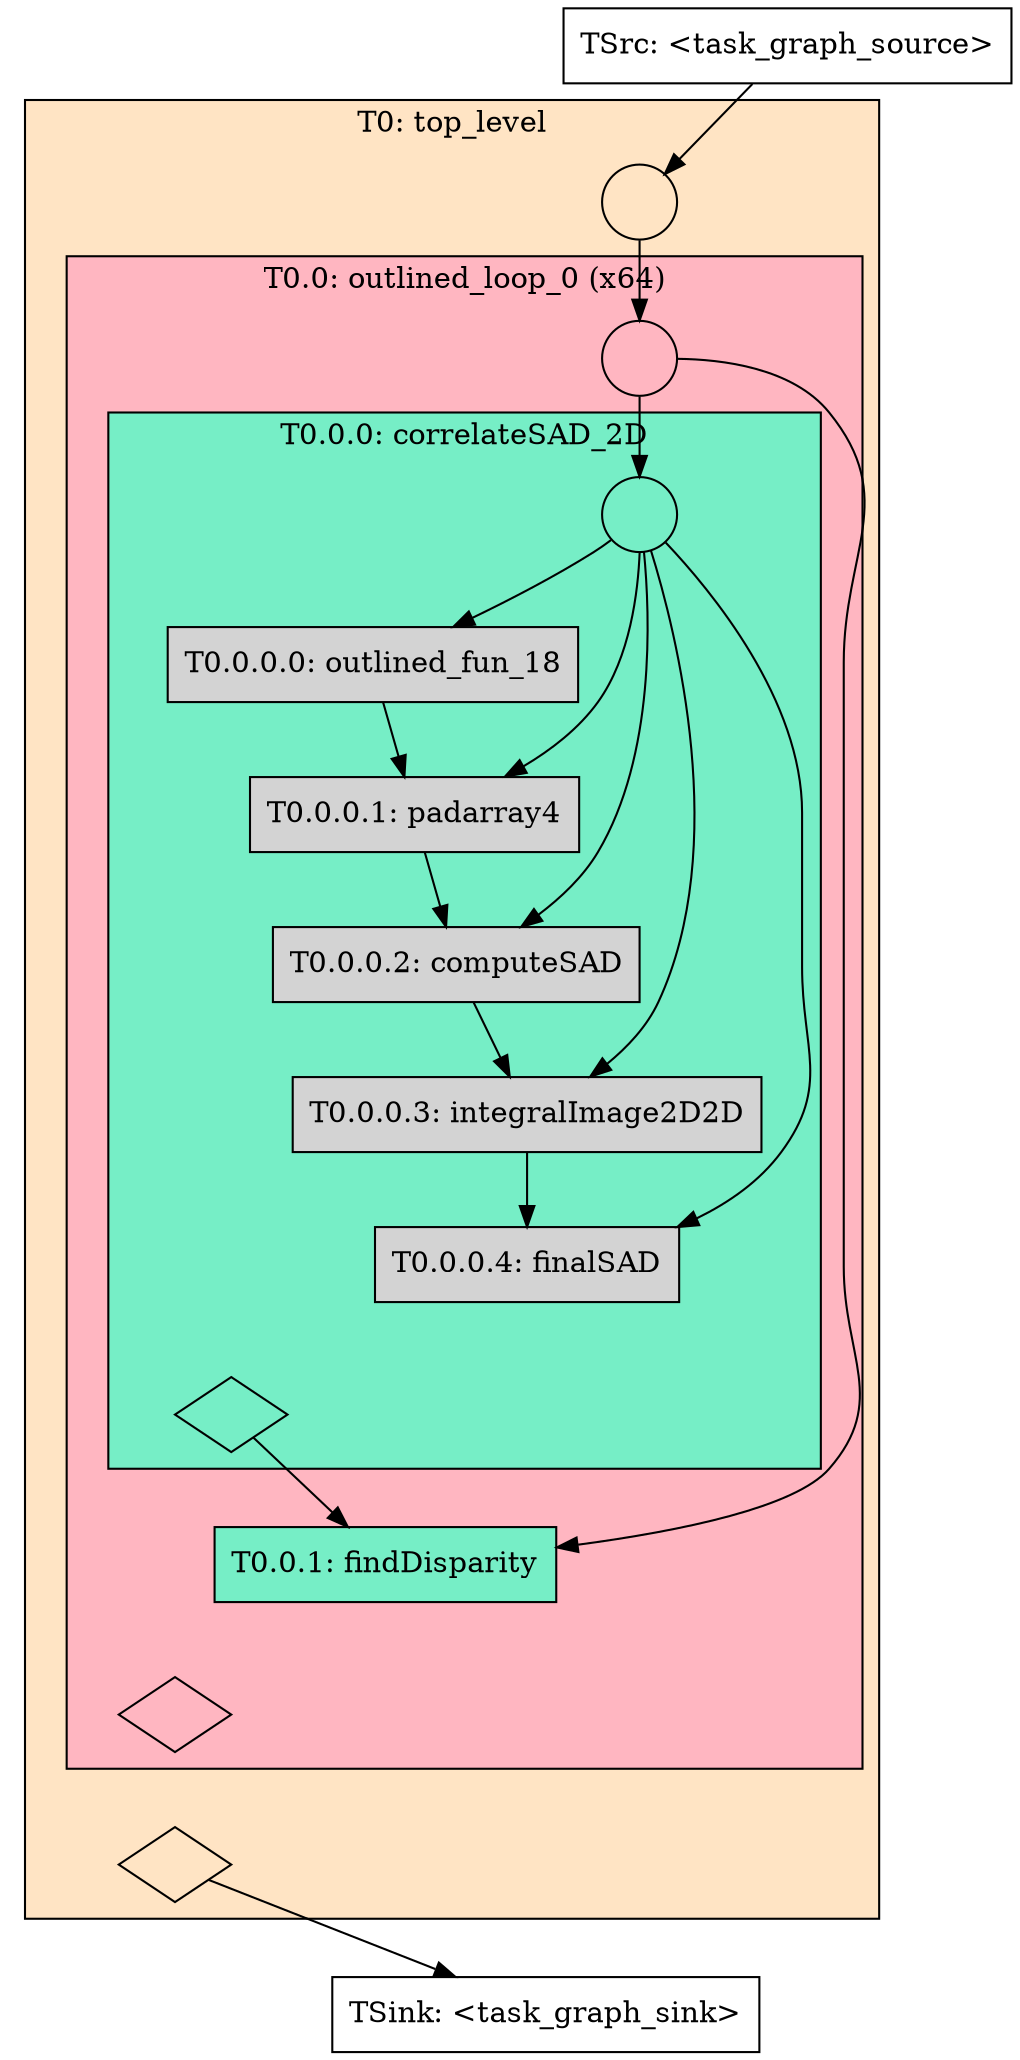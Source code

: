 digraph G {
    rankdir = TB;
    node [shape = box;];
    "TSrc" [label = "TSrc: <task_graph_source>";fillcolor = lightgray;];
    "TSink" [label = "TSink: <task_graph_sink>";fillcolor = lightgray;];
    "TSrc" -> "TSink" [style = invis;];
    subgraph "cluster_T0" {
        label = "T0: top_level";
        bgcolor = bisque;
        "T0_src" [shape = circle;label = "";];
        "T0_target" [shape = diamond;label = "";];
        "T0_src" -> "T0_target" [style = invis;];
        subgraph "cluster_T0.0" {
            label = "T0.0: outlined_loop_0 (x64)";
            bgcolor = lightpink;
            "T0.0_src" [shape = circle;label = "";];
            "T0.0_target" [shape = diamond;label = "";];
            "T0.0_src" -> "T0.0_target" [style = invis;];
            subgraph "cluster_T0.0.0" {
                label = "T0.0.0: correlateSAD_2D";
                bgcolor = aquamarine2;
                "T0.0.0_src" [shape = circle;label = "";];
                "T0.0.0_target" [shape = diamond;label = "";];
                "T0.0.0_src" -> "T0.0.0_target" [style = invis;];
                "T0.0.0.0" [label = "T0.0.0.0: outlined_fun_18";style = "filled";fillcolor = lightgrey;];
                "T0.0.0.0" -> "T0.0.0_target" [style = invis;];
                "T0.0.0.1" [label = "T0.0.0.1: padarray4";style = "filled";fillcolor = lightgrey;];
                "T0.0.0.1" -> "T0.0.0_target" [style = invis;];
                "T0.0.0.2" [label = "T0.0.0.2: computeSAD";style = "filled";fillcolor = lightgrey;];
                "T0.0.0.2" -> "T0.0.0_target" [style = invis;];
                "T0.0.0.3" [label = "T0.0.0.3: integralImage2D2D";style = "filled";fillcolor = lightgrey;];
                "T0.0.0.3" -> "T0.0.0_target" [style = invis;];
                "T0.0.0.4" [label = "T0.0.0.4: finalSAD";style = "filled";fillcolor = lightgrey;];
                "T0.0.0.4" -> "T0.0.0_target" [style = invis;];
            }
            "T0.0.0_target" -> "T0.0_target" [style = invis;];
            "T0.0.1" [label = "T0.0.1: findDisparity";style = "filled";fillcolor = aquamarine2;];
            "T0.0.1" -> "T0.0_target" [style = invis;];
        }
        "T0.0_target" -> "T0_target" [style = invis;];
    }
    
    "T0.0.0_src" -> "T0.0.0.0" [label = "";];
    "T0.0.0_src" -> "T0.0.0.1" [label = "";];
    "T0.0.0.0" -> "T0.0.0.1" [label = ""; color = "black"; fontcolor = "black";];
    "T0.0.0.1" -> "T0.0.0.2" [label = ""; color = "black"; fontcolor = "black";];
    "T0.0.0_src" -> "T0.0.0.2" [label = "";];
    "T0.0.0_src" -> "T0.0.0.3" [label = "";];
    "T0.0.0.2" -> "T0.0.0.3" [label = ""; color = "black"; fontcolor = "black";];
    "T0.0.0_src" -> "T0.0.0.4" [label = "";];
    "T0.0.0.3" -> "T0.0.0.4" [label = ""; color = "black"; fontcolor = "black";];
    "T0.0_src" -> "T0.0.0_src" [label = "";];
    
    "T0.0_src" -> "T0.0.1" [label = "";];
    "T0.0.0_target" -> "T0.0.1" [label = ""; color = "black"; fontcolor = "black";];
    "T0_src" -> "T0.0_src" [label = "";];
    "TSrc" -> "T0_src" [label = ""; color = "black"; fontcolor = "black";];
    "T0_target" -> "TSink" [label = ""; color = "black"; fontcolor = "black";];
}